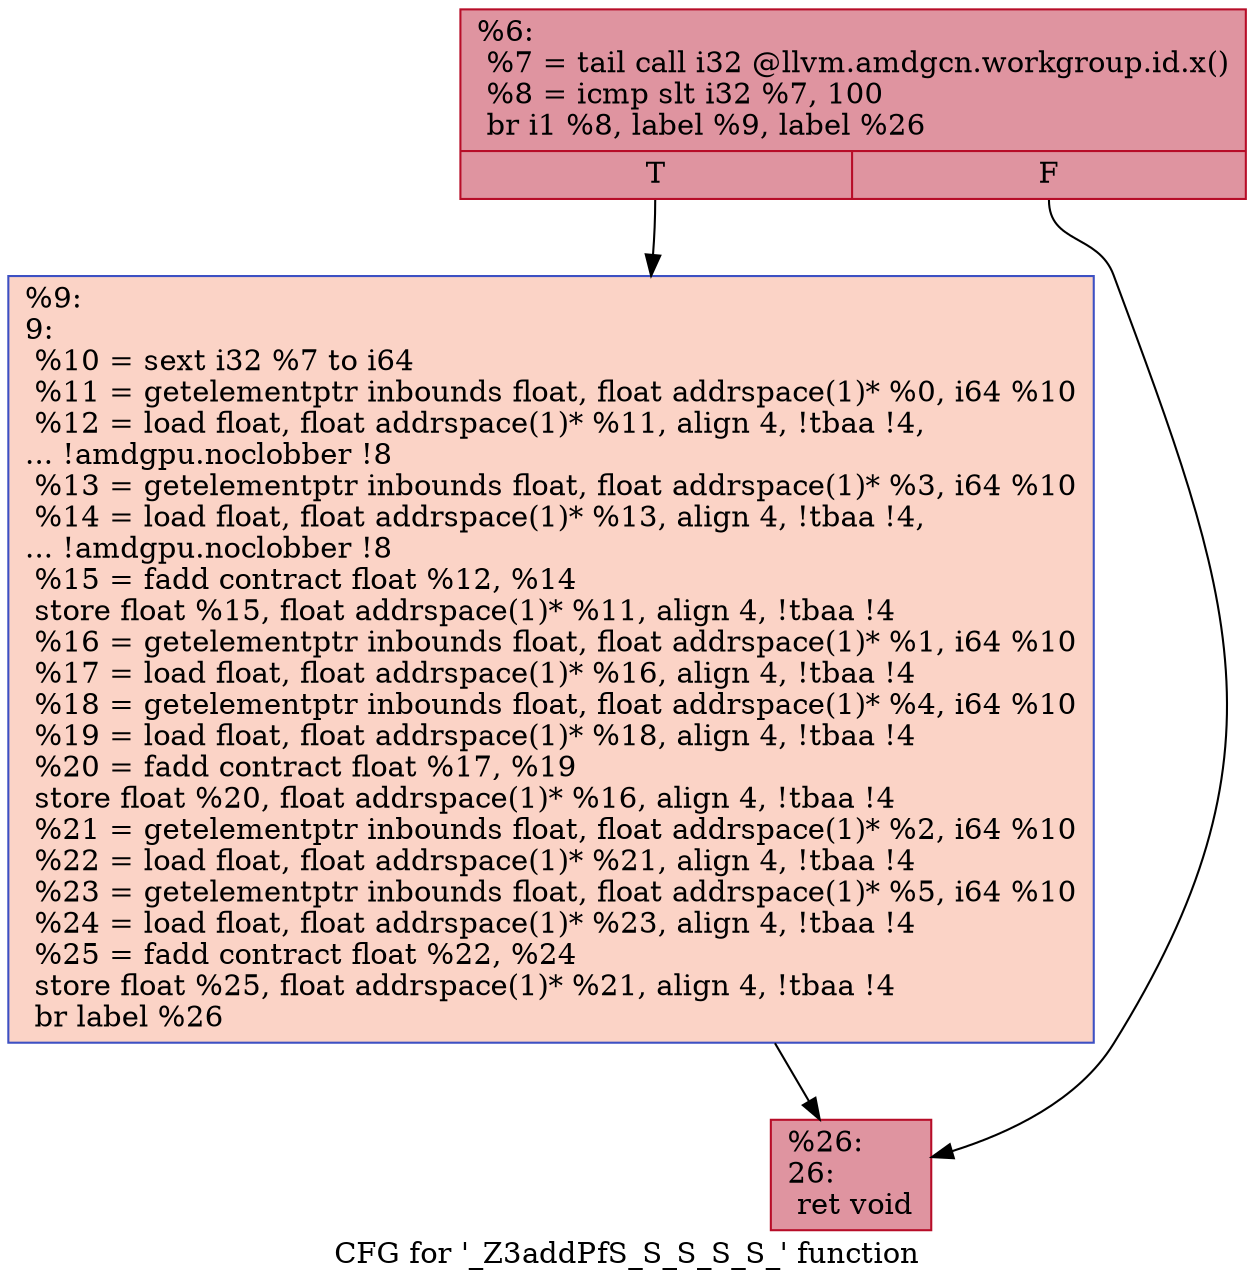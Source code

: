 digraph "CFG for '_Z3addPfS_S_S_S_S_' function" {
	label="CFG for '_Z3addPfS_S_S_S_S_' function";

	Node0x60af140 [shape=record,color="#b70d28ff", style=filled, fillcolor="#b70d2870",label="{%6:\l  %7 = tail call i32 @llvm.amdgcn.workgroup.id.x()\l  %8 = icmp slt i32 %7, 100\l  br i1 %8, label %9, label %26\l|{<s0>T|<s1>F}}"];
	Node0x60af140:s0 -> Node0x60ae380;
	Node0x60af140:s1 -> Node0x60afa90;
	Node0x60ae380 [shape=record,color="#3d50c3ff", style=filled, fillcolor="#f59c7d70",label="{%9:\l9:                                                \l  %10 = sext i32 %7 to i64\l  %11 = getelementptr inbounds float, float addrspace(1)* %0, i64 %10\l  %12 = load float, float addrspace(1)* %11, align 4, !tbaa !4,\l... !amdgpu.noclobber !8\l  %13 = getelementptr inbounds float, float addrspace(1)* %3, i64 %10\l  %14 = load float, float addrspace(1)* %13, align 4, !tbaa !4,\l... !amdgpu.noclobber !8\l  %15 = fadd contract float %12, %14\l  store float %15, float addrspace(1)* %11, align 4, !tbaa !4\l  %16 = getelementptr inbounds float, float addrspace(1)* %1, i64 %10\l  %17 = load float, float addrspace(1)* %16, align 4, !tbaa !4\l  %18 = getelementptr inbounds float, float addrspace(1)* %4, i64 %10\l  %19 = load float, float addrspace(1)* %18, align 4, !tbaa !4\l  %20 = fadd contract float %17, %19\l  store float %20, float addrspace(1)* %16, align 4, !tbaa !4\l  %21 = getelementptr inbounds float, float addrspace(1)* %2, i64 %10\l  %22 = load float, float addrspace(1)* %21, align 4, !tbaa !4\l  %23 = getelementptr inbounds float, float addrspace(1)* %5, i64 %10\l  %24 = load float, float addrspace(1)* %23, align 4, !tbaa !4\l  %25 = fadd contract float %22, %24\l  store float %25, float addrspace(1)* %21, align 4, !tbaa !4\l  br label %26\l}"];
	Node0x60ae380 -> Node0x60afa90;
	Node0x60afa90 [shape=record,color="#b70d28ff", style=filled, fillcolor="#b70d2870",label="{%26:\l26:                                               \l  ret void\l}"];
}
